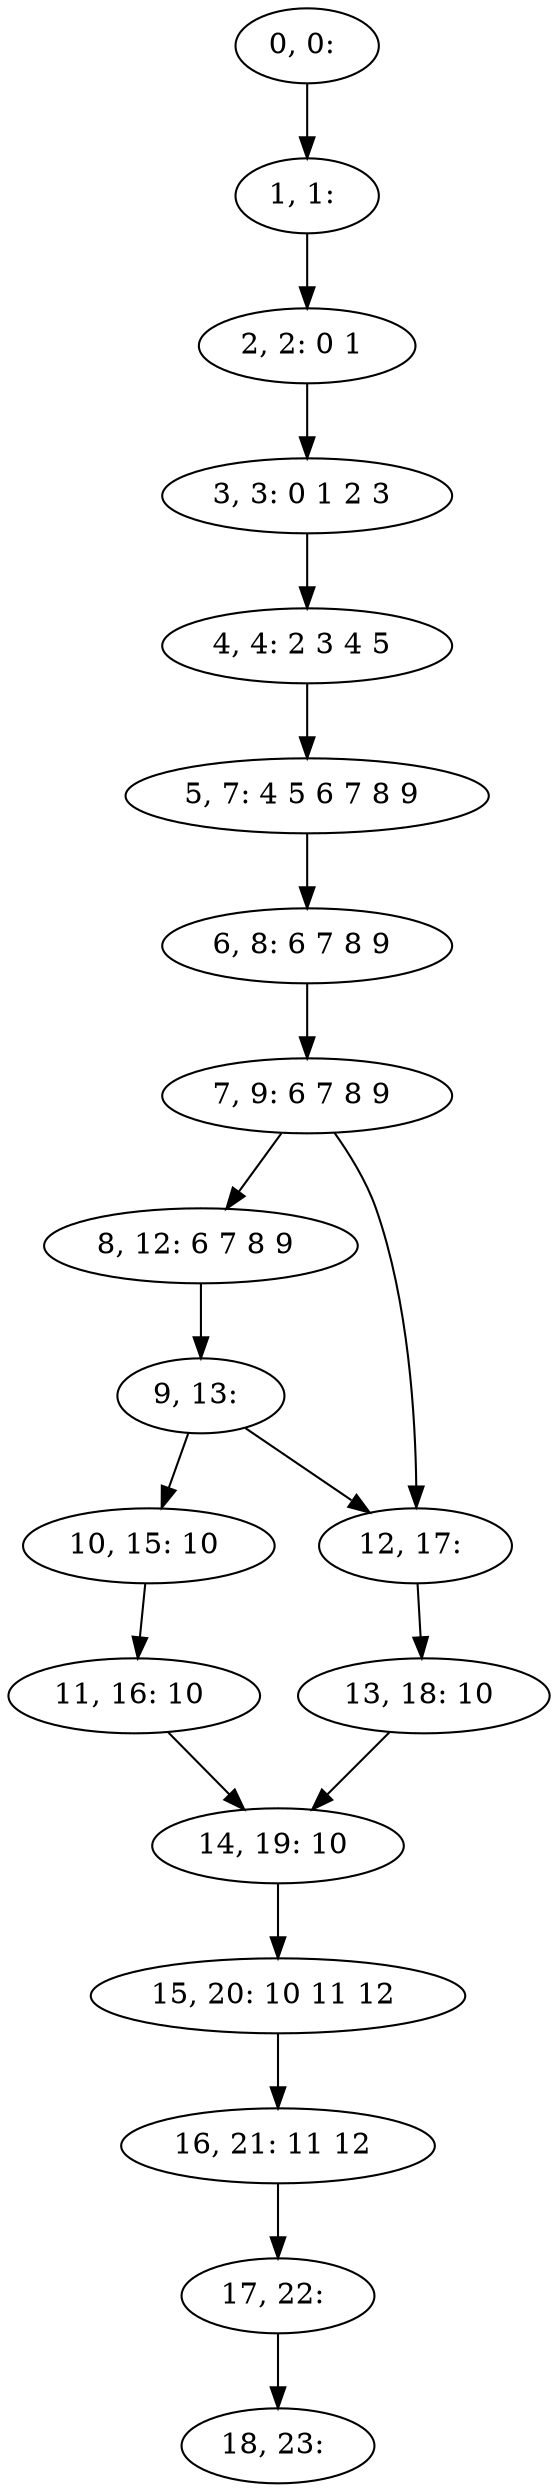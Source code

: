 digraph G {
0[label="0, 0: "];
1[label="1, 1: "];
2[label="2, 2: 0 1 "];
3[label="3, 3: 0 1 2 3 "];
4[label="4, 4: 2 3 4 5 "];
5[label="5, 7: 4 5 6 7 8 9 "];
6[label="6, 8: 6 7 8 9 "];
7[label="7, 9: 6 7 8 9 "];
8[label="8, 12: 6 7 8 9 "];
9[label="9, 13: "];
10[label="10, 15: 10 "];
11[label="11, 16: 10 "];
12[label="12, 17: "];
13[label="13, 18: 10 "];
14[label="14, 19: 10 "];
15[label="15, 20: 10 11 12 "];
16[label="16, 21: 11 12 "];
17[label="17, 22: "];
18[label="18, 23: "];
0->1 ;
1->2 ;
2->3 ;
3->4 ;
4->5 ;
5->6 ;
6->7 ;
7->8 ;
7->12 ;
8->9 ;
9->10 ;
9->12 ;
10->11 ;
11->14 ;
12->13 ;
13->14 ;
14->15 ;
15->16 ;
16->17 ;
17->18 ;
}
